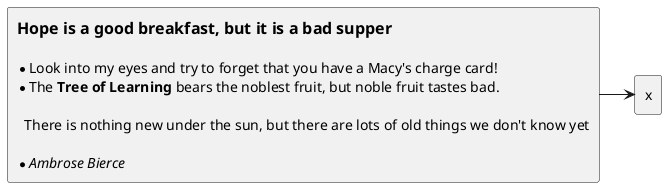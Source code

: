 @startuml
rectangle description as "
== Hope is a good breakfast, but it is a bad supper

* Look into my eyes and try to forget that you have a Macy's charge card!
* The **Tree of Learning** bears the noblest fruit, but noble fruit tastes bad.

  There is nothing new under the sun, but there are lots of old things we don't know yet

* //Ambrose Bierce//
"

rectangle x

description -> x
@enduml
